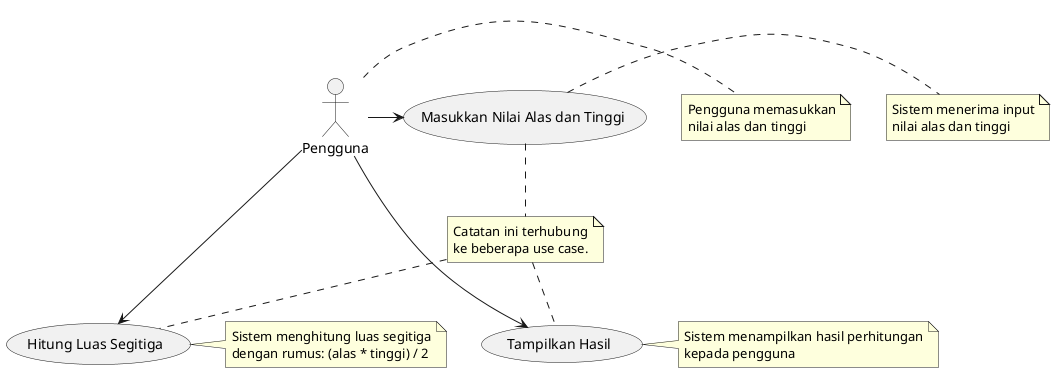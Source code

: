 @startuml HitungLuasSegitiga

:Pengguna: as Pengguna
(Masukkan Nilai Alas dan Tinggi) as (Input)
(Hitung Luas Segitiga) as (Calculate)
(Tampilkan Hasil) as (Display)

Pengguna -> (Input)
Pengguna --> (Calculate)
Pengguna ---> (Display)

note right of Pengguna
  Pengguna memasukkan
  nilai alas dan tinggi
end note

note right of (Input)
  Sistem menerima input
  nilai alas dan tinggi
end note

note right of (Calculate)
  Sistem menghitung luas segitiga
  dengan rumus: (alas * tinggi) / 2
end note

note right of (Display)
  Sistem menampilkan hasil perhitungan
  kepada pengguna
end note

note "Catatan ini terhubung\nke beberapa use case." as N2
(Input) .. N2
N2 .. (Calculate)
N2 .. (Display)


@enduml
